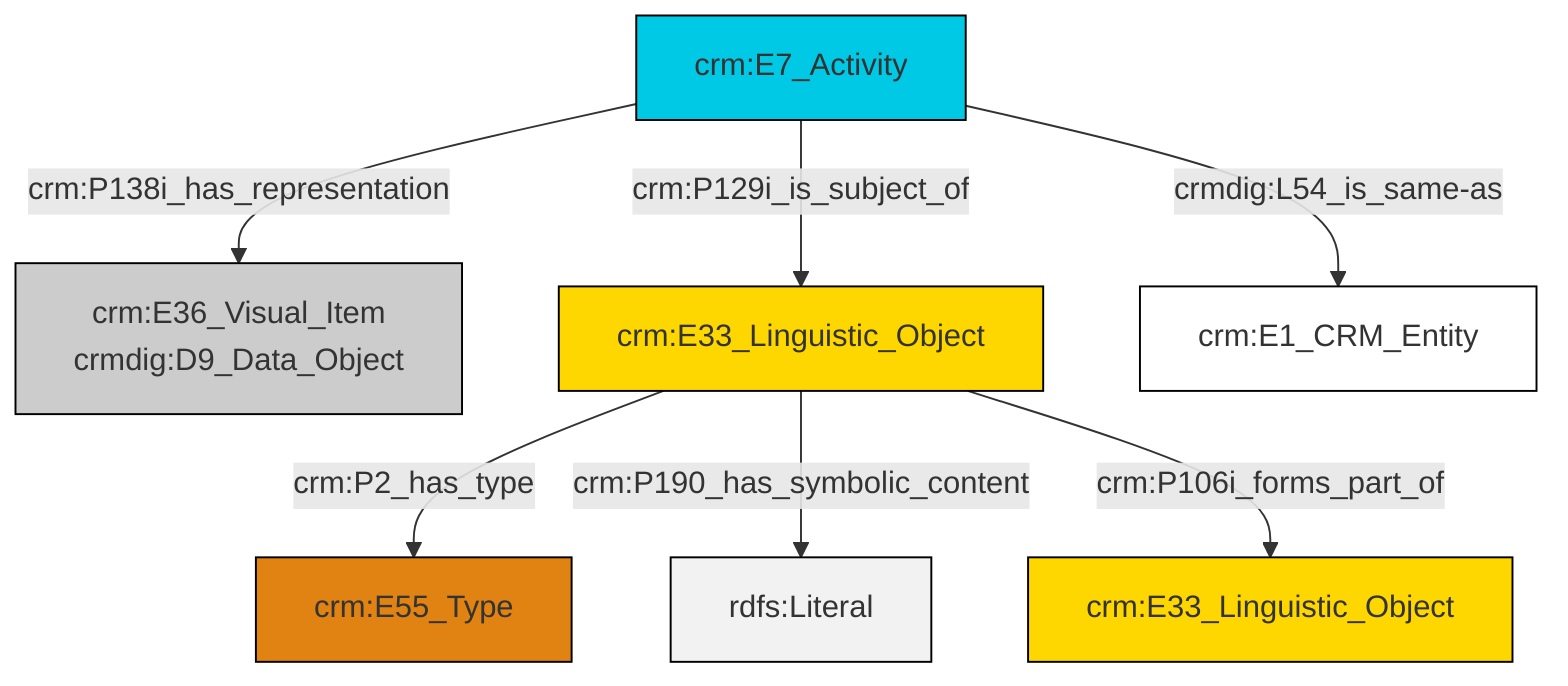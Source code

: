 graph TD
classDef Literal fill:#f2f2f2,stroke:#000000;
classDef CRM_Entity fill:#FFFFFF,stroke:#000000;
classDef Temporal_Entity fill:#00C9E6, stroke:#000000;
classDef Type fill:#E18312, stroke:#000000;
classDef Time-Span fill:#2C9C91, stroke:#000000;
classDef Appellation fill:#FFEB7F, stroke:#000000;
classDef Place fill:#008836, stroke:#000000;
classDef Persistent_Item fill:#B266B2, stroke:#000000;
classDef Conceptual_Object fill:#FFD700, stroke:#000000;
classDef Physical_Thing fill:#D2B48C, stroke:#000000;
classDef Actor fill:#f58aad, stroke:#000000;
classDef PC_Classes fill:#4ce600, stroke:#000000;
classDef Multi fill:#cccccc,stroke:#000000;

7["crm:E33_Linguistic_Object"]:::Conceptual_Object -->|crm:P2_has_type| 5["crm:E55_Type"]:::Type
9["crm:E7_Activity"]:::Temporal_Entity -->|crmdig:L54_is_same-as| 10["crm:E1_CRM_Entity"]:::CRM_Entity
7["crm:E33_Linguistic_Object"]:::Conceptual_Object -->|crm:P190_has_symbolic_content| 13[rdfs:Literal]:::Literal
7["crm:E33_Linguistic_Object"]:::Conceptual_Object -->|crm:P106i_forms_part_of| 2["crm:E33_Linguistic_Object"]:::Conceptual_Object
9["crm:E7_Activity"]:::Temporal_Entity -->|crm:P138i_has_representation| 0["crm:E36_Visual_Item<br>crmdig:D9_Data_Object"]:::Multi
9["crm:E7_Activity"]:::Temporal_Entity -->|crm:P129i_is_subject_of| 7["crm:E33_Linguistic_Object"]:::Conceptual_Object